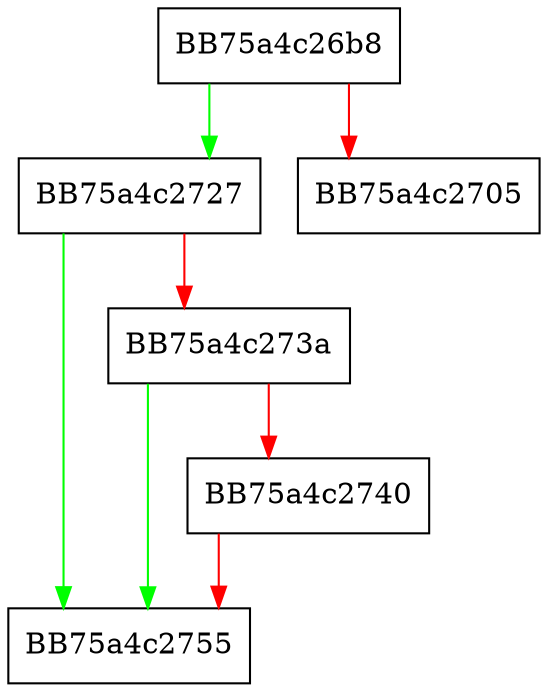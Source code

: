 digraph BmDetectionDetails {
  node [shape="box"];
  graph [splines=ortho];
  BB75a4c26b8 -> BB75a4c2727 [color="green"];
  BB75a4c26b8 -> BB75a4c2705 [color="red"];
  BB75a4c2727 -> BB75a4c2755 [color="green"];
  BB75a4c2727 -> BB75a4c273a [color="red"];
  BB75a4c273a -> BB75a4c2755 [color="green"];
  BB75a4c273a -> BB75a4c2740 [color="red"];
  BB75a4c2740 -> BB75a4c2755 [color="red"];
}